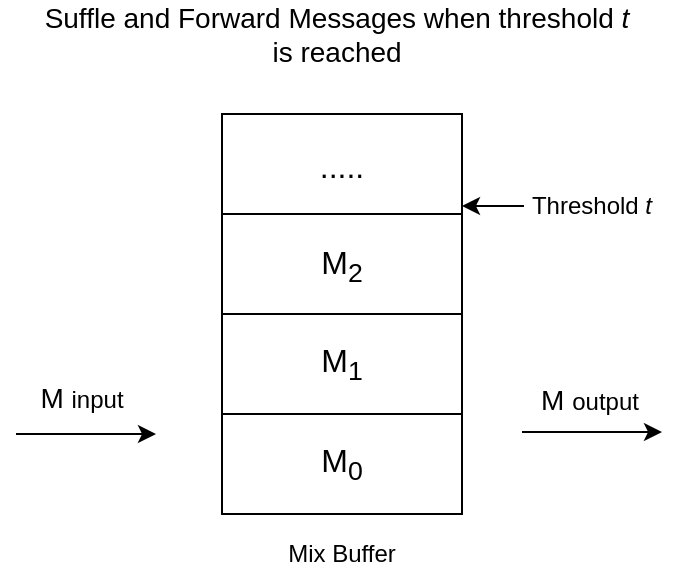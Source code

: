 <mxfile version="12.6.5" type="device"><diagram id="M7SmEhGK5qwWzMWXsmY1" name="Page-1"><mxGraphModel dx="946" dy="599" grid="1" gridSize="10" guides="1" tooltips="1" connect="1" arrows="1" fold="1" page="1" pageScale="1" pageWidth="827" pageHeight="1169" math="0" shadow="0"><root><mxCell id="0"/><mxCell id="1" parent="0"/><mxCell id="_3npgx7JeodJ4edVb8FM-1" value="" style="rounded=0;whiteSpace=wrap;html=1;" vertex="1" parent="1"><mxGeometry x="160" y="120" width="120" height="200" as="geometry"/></mxCell><mxCell id="_3npgx7JeodJ4edVb8FM-2" value="" style="endArrow=none;html=1;exitX=0;exitY=0.25;exitDx=0;exitDy=0;entryX=1;entryY=0.25;entryDx=0;entryDy=0;" edge="1" parent="1" source="_3npgx7JeodJ4edVb8FM-1" target="_3npgx7JeodJ4edVb8FM-1"><mxGeometry width="50" height="50" relative="1" as="geometry"><mxPoint x="160" y="390" as="sourcePoint"/><mxPoint x="210" y="340" as="targetPoint"/></mxGeometry></mxCell><mxCell id="_3npgx7JeodJ4edVb8FM-3" value="" style="endArrow=none;html=1;exitX=0;exitY=0.5;exitDx=0;exitDy=0;entryX=1;entryY=0.5;entryDx=0;entryDy=0;" edge="1" parent="1" source="_3npgx7JeodJ4edVb8FM-1" target="_3npgx7JeodJ4edVb8FM-1"><mxGeometry width="50" height="50" relative="1" as="geometry"><mxPoint x="160" y="390" as="sourcePoint"/><mxPoint x="210" y="340" as="targetPoint"/></mxGeometry></mxCell><mxCell id="_3npgx7JeodJ4edVb8FM-4" value="" style="endArrow=none;html=1;exitX=0;exitY=0.75;exitDx=0;exitDy=0;entryX=1;entryY=0.75;entryDx=0;entryDy=0;" edge="1" parent="1" source="_3npgx7JeodJ4edVb8FM-1" target="_3npgx7JeodJ4edVb8FM-1"><mxGeometry width="50" height="50" relative="1" as="geometry"><mxPoint x="160" y="390" as="sourcePoint"/><mxPoint x="210" y="340" as="targetPoint"/></mxGeometry></mxCell><mxCell id="_3npgx7JeodJ4edVb8FM-5" value="&lt;font style=&quot;font-size: 16px&quot;&gt;Μ&lt;sub&gt;0&lt;/sub&gt;&lt;/font&gt;" style="text;html=1;strokeColor=none;fillColor=none;align=center;verticalAlign=middle;whiteSpace=wrap;rounded=0;" vertex="1" parent="1"><mxGeometry x="200" y="285" width="40" height="20" as="geometry"/></mxCell><mxCell id="_3npgx7JeodJ4edVb8FM-6" value="&lt;font style=&quot;font-size: 16px&quot;&gt;Μ&lt;sub&gt;1&lt;br&gt;&lt;/sub&gt;&lt;/font&gt;" style="text;html=1;strokeColor=none;fillColor=none;align=center;verticalAlign=middle;whiteSpace=wrap;rounded=0;" vertex="1" parent="1"><mxGeometry x="200" y="235" width="40" height="20" as="geometry"/></mxCell><mxCell id="_3npgx7JeodJ4edVb8FM-7" value="&lt;font style=&quot;font-size: 16px&quot;&gt;Μ&lt;sub&gt;2&lt;/sub&gt;&lt;/font&gt;" style="text;html=1;strokeColor=none;fillColor=none;align=center;verticalAlign=middle;whiteSpace=wrap;rounded=0;" vertex="1" parent="1"><mxGeometry x="200" y="186" width="40" height="20" as="geometry"/></mxCell><mxCell id="_3npgx7JeodJ4edVb8FM-8" value="&lt;span style=&quot;font-size: 16px&quot;&gt;.....&lt;/span&gt;" style="text;html=1;strokeColor=none;fillColor=none;align=center;verticalAlign=middle;whiteSpace=wrap;rounded=0;" vertex="1" parent="1"><mxGeometry x="200" y="136" width="40" height="20" as="geometry"/></mxCell><mxCell id="_3npgx7JeodJ4edVb8FM-9" value="" style="endArrow=classic;html=1;" edge="1" parent="1"><mxGeometry width="50" height="50" relative="1" as="geometry"><mxPoint x="57" y="280" as="sourcePoint"/><mxPoint x="127" y="280" as="targetPoint"/></mxGeometry></mxCell><mxCell id="_3npgx7JeodJ4edVb8FM-10" value="" style="endArrow=classic;html=1;" edge="1" parent="1"><mxGeometry width="50" height="50" relative="1" as="geometry"><mxPoint x="310" y="279" as="sourcePoint"/><mxPoint x="380" y="279" as="targetPoint"/></mxGeometry></mxCell><mxCell id="_3npgx7JeodJ4edVb8FM-11" value="&lt;font&gt;&lt;font style=&quot;font-size: 14px&quot;&gt;Μ&amp;nbsp;&lt;/font&gt;&lt;font style=&quot;font-size: 12px&quot;&gt;input&lt;/font&gt;&lt;/font&gt;" style="text;html=1;strokeColor=none;fillColor=none;align=center;verticalAlign=middle;whiteSpace=wrap;rounded=0;" vertex="1" parent="1"><mxGeometry x="70" y="252" width="40" height="20" as="geometry"/></mxCell><mxCell id="_3npgx7JeodJ4edVb8FM-12" value="&lt;font&gt;&lt;font style=&quot;font-size: 14px&quot;&gt;Μ&amp;nbsp;&lt;/font&gt;&lt;font style=&quot;font-size: 12px&quot;&gt;output&lt;/font&gt;&lt;/font&gt;" style="text;html=1;strokeColor=none;fillColor=none;align=center;verticalAlign=middle;whiteSpace=wrap;rounded=0;" vertex="1" parent="1"><mxGeometry x="324" y="253" width="40" height="20" as="geometry"/></mxCell><mxCell id="_3npgx7JeodJ4edVb8FM-13" value="&lt;font style=&quot;font-size: 14px&quot;&gt;Suffle and Forward Messages when threshold &lt;i&gt;t &lt;/i&gt;is reached&lt;/font&gt;" style="text;html=1;strokeColor=none;fillColor=none;align=center;verticalAlign=middle;whiteSpace=wrap;rounded=0;" vertex="1" parent="1"><mxGeometry x="70" y="70" width="295" height="20" as="geometry"/></mxCell><mxCell id="_3npgx7JeodJ4edVb8FM-14" value="&lt;font style=&quot;font-size: 12px&quot;&gt;Mix Buffer&lt;/font&gt;" style="text;html=1;strokeColor=none;fillColor=none;align=center;verticalAlign=middle;whiteSpace=wrap;rounded=0;" vertex="1" parent="1"><mxGeometry x="160" y="330" width="120" height="20" as="geometry"/></mxCell><mxCell id="_3npgx7JeodJ4edVb8FM-18" style="edgeStyle=orthogonalEdgeStyle;rounded=0;orthogonalLoop=1;jettySize=auto;html=1;" edge="1" parent="1" source="_3npgx7JeodJ4edVb8FM-17"><mxGeometry relative="1" as="geometry"><mxPoint x="280" y="166" as="targetPoint"/></mxGeometry></mxCell><mxCell id="_3npgx7JeodJ4edVb8FM-17" value="Threshold &lt;i&gt;t&lt;/i&gt;" style="text;html=1;strokeColor=none;fillColor=none;align=center;verticalAlign=middle;whiteSpace=wrap;rounded=0;" vertex="1" parent="1"><mxGeometry x="311" y="156" width="68" height="20" as="geometry"/></mxCell></root></mxGraphModel></diagram></mxfile>